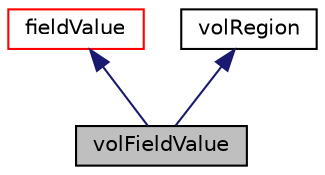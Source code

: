 digraph "volFieldValue"
{
  bgcolor="transparent";
  edge [fontname="Helvetica",fontsize="10",labelfontname="Helvetica",labelfontsize="10"];
  node [fontname="Helvetica",fontsize="10",shape=record];
  Node0 [label="volFieldValue",height=0.2,width=0.4,color="black", fillcolor="grey75", style="filled", fontcolor="black"];
  Node1 -> Node0 [dir="back",color="midnightblue",fontsize="10",style="solid",fontname="Helvetica"];
  Node1 [label="fieldValue",height=0.2,width=0.4,color="red",URL="$a24177.html"];
  Node7 -> Node0 [dir="back",color="midnightblue",fontsize="10",style="solid",fontname="Helvetica"];
  Node7 [label="volRegion",height=0.2,width=0.4,color="black",URL="$a23441.html",tooltip="Volume (cell) region selection class. "];
}
